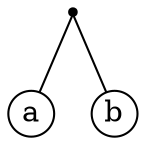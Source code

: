 graph G {
  node [shape=circle width=0.3 fixedsize=true height=0.3];
  edge [arrowType=none];
  {rank = same; a b};
  node [shape=point width=default height=default];
  1 -- {a, b};
}

